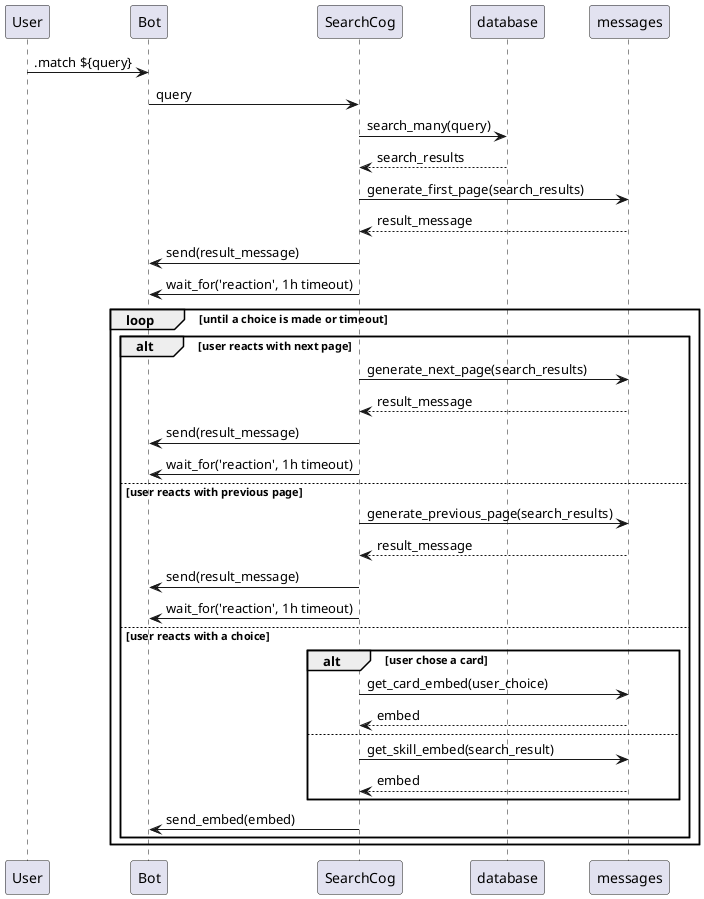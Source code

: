 @startuml

User -> Bot: .match ${query}
Bot -> SearchCog: query

SearchCog -> database: search_many(query)
database --> SearchCog: search_results

SearchCog -> messages: generate_first_page(search_results)
messages --> SearchCog: result_message
SearchCog -> Bot: send(result_message)
SearchCog -> Bot: wait_for('reaction', 1h timeout)
loop until a choice is made or timeout

    alt user reacts with next page
        SearchCog -> messages: generate_next_page(search_results)
        messages --> SearchCog: result_message
        SearchCog -> Bot: send(result_message)
        SearchCog -> Bot: wait_for('reaction', 1h timeout)

    else user reacts with previous page
        SearchCog -> messages: generate_previous_page(search_results)
        messages --> SearchCog: result_message
        SearchCog -> Bot: send(result_message)
        SearchCog -> Bot: wait_for('reaction', 1h timeout)

    else user reacts with a choice
        alt user chose a card
            SearchCog -> messages: get_card_embed(user_choice)
            messages --> SearchCog: embed
        else
            SearchCog -> messages: get_skill_embed(search_result)
            messages --> SearchCog: embed
        end
        SearchCog -> Bot: send_embed(embed)

    end
end

@enduml
